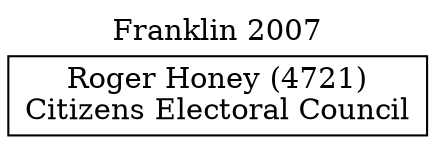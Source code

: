 // House preference flow
digraph "Roger Honey (4721)_Franklin_2007" {
	graph [label="Franklin 2007" labelloc=t mclimit=10]
	node [shape=box]
	"Roger Honey (4721)" [label="Roger Honey (4721)
Citizens Electoral Council"]
}
